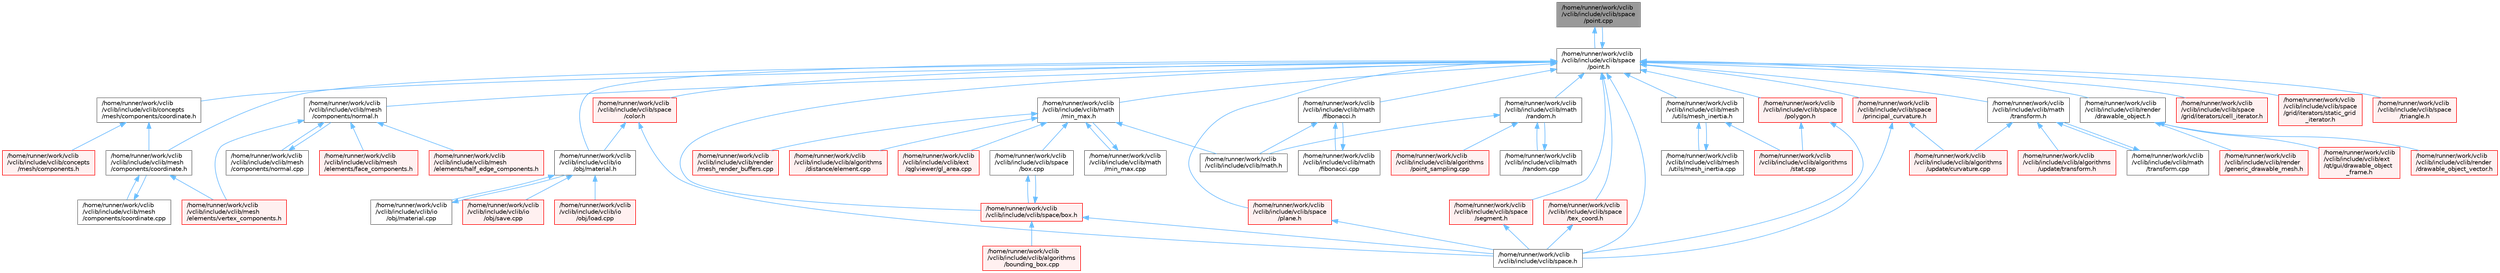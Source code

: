 digraph "/home/runner/work/vclib/vclib/include/vclib/space/point.cpp"
{
 // LATEX_PDF_SIZE
  bgcolor="transparent";
  edge [fontname=Helvetica,fontsize=10,labelfontname=Helvetica,labelfontsize=10];
  node [fontname=Helvetica,fontsize=10,shape=box,height=0.2,width=0.4];
  Node1 [label="/home/runner/work/vclib\l/vclib/include/vclib/space\l/point.cpp",height=0.2,width=0.4,color="gray40", fillcolor="grey60", style="filled", fontcolor="black",tooltip=" "];
  Node1 -> Node2 [dir="back",color="steelblue1",style="solid"];
  Node2 [label="/home/runner/work/vclib\l/vclib/include/vclib/space\l/point.h",height=0.2,width=0.4,color="grey40", fillcolor="white", style="filled",URL="$space_2point_8h.html",tooltip=" "];
  Node2 -> Node3 [dir="back",color="steelblue1",style="solid"];
  Node3 [label="/home/runner/work/vclib\l/vclib/include/vclib/concepts\l/mesh/components/coordinate.h",height=0.2,width=0.4,color="grey40", fillcolor="white", style="filled",URL="$concepts_2mesh_2components_2coordinate_8h.html",tooltip=" "];
  Node3 -> Node4 [dir="back",color="steelblue1",style="solid"];
  Node4 [label="/home/runner/work/vclib\l/vclib/include/vclib/concepts\l/mesh/components.h",height=0.2,width=0.4,color="red", fillcolor="#FFF0F0", style="filled",URL="$concepts_2mesh_2components_8h.html",tooltip=" "];
  Node3 -> Node222 [dir="back",color="steelblue1",style="solid"];
  Node222 [label="/home/runner/work/vclib\l/vclib/include/vclib/mesh\l/components/coordinate.h",height=0.2,width=0.4,color="grey40", fillcolor="white", style="filled",URL="$mesh_2components_2coordinate_8h.html",tooltip=" "];
  Node222 -> Node223 [dir="back",color="steelblue1",style="solid"];
  Node223 [label="/home/runner/work/vclib\l/vclib/include/vclib/mesh\l/components/coordinate.cpp",height=0.2,width=0.4,color="grey40", fillcolor="white", style="filled",URL="$coordinate_8cpp.html",tooltip=" "];
  Node223 -> Node222 [dir="back",color="steelblue1",style="solid"];
  Node222 -> Node224 [dir="back",color="steelblue1",style="solid"];
  Node224 [label="/home/runner/work/vclib\l/vclib/include/vclib/mesh\l/elements/vertex_components.h",height=0.2,width=0.4,color="red", fillcolor="#FFF0F0", style="filled",URL="$vertex__components_8h.html",tooltip=" "];
  Node2 -> Node225 [dir="back",color="steelblue1",style="solid"];
  Node225 [label="/home/runner/work/vclib\l/vclib/include/vclib/io\l/obj/material.h",height=0.2,width=0.4,color="grey40", fillcolor="white", style="filled",URL="$material_8h.html",tooltip=" "];
  Node225 -> Node48 [dir="back",color="steelblue1",style="solid"];
  Node48 [label="/home/runner/work/vclib\l/vclib/include/vclib/io\l/obj/load.cpp",height=0.2,width=0.4,color="red", fillcolor="#FFF0F0", style="filled",URL="$obj_2load_8cpp.html",tooltip=" "];
  Node225 -> Node226 [dir="back",color="steelblue1",style="solid"];
  Node226 [label="/home/runner/work/vclib\l/vclib/include/vclib/io\l/obj/material.cpp",height=0.2,width=0.4,color="grey40", fillcolor="white", style="filled",URL="$material_8cpp.html",tooltip=" "];
  Node226 -> Node225 [dir="back",color="steelblue1",style="solid"];
  Node225 -> Node148 [dir="back",color="steelblue1",style="solid"];
  Node148 [label="/home/runner/work/vclib\l/vclib/include/vclib/io\l/obj/save.cpp",height=0.2,width=0.4,color="red", fillcolor="#FFF0F0", style="filled",URL="$obj_2save_8cpp.html",tooltip=" "];
  Node2 -> Node227 [dir="back",color="steelblue1",style="solid"];
  Node227 [label="/home/runner/work/vclib\l/vclib/include/vclib/math\l/fibonacci.h",height=0.2,width=0.4,color="grey40", fillcolor="white", style="filled",URL="$fibonacci_8h.html",tooltip=" "];
  Node227 -> Node228 [dir="back",color="steelblue1",style="solid"];
  Node228 [label="/home/runner/work/vclib\l/vclib/include/vclib/math.h",height=0.2,width=0.4,color="grey40", fillcolor="white", style="filled",URL="$math_8h.html",tooltip=" "];
  Node227 -> Node229 [dir="back",color="steelblue1",style="solid"];
  Node229 [label="/home/runner/work/vclib\l/vclib/include/vclib/math\l/fibonacci.cpp",height=0.2,width=0.4,color="grey40", fillcolor="white", style="filled",URL="$fibonacci_8cpp.html",tooltip=" "];
  Node229 -> Node227 [dir="back",color="steelblue1",style="solid"];
  Node2 -> Node230 [dir="back",color="steelblue1",style="solid"];
  Node230 [label="/home/runner/work/vclib\l/vclib/include/vclib/math\l/min_max.h",height=0.2,width=0.4,color="grey40", fillcolor="white", style="filled",URL="$min__max_8h.html",tooltip=" "];
  Node230 -> Node12 [dir="back",color="steelblue1",style="solid"];
  Node12 [label="/home/runner/work/vclib\l/vclib/include/vclib/algorithms\l/distance/element.cpp",height=0.2,width=0.4,color="red", fillcolor="#FFF0F0", style="filled",URL="$algorithms_2distance_2element_8cpp.html",tooltip=" "];
  Node230 -> Node231 [dir="back",color="steelblue1",style="solid"];
  Node231 [label="/home/runner/work/vclib\l/vclib/include/vclib/ext\l/qglviewer/gl_area.cpp",height=0.2,width=0.4,color="red", fillcolor="#FFF0F0", style="filled",URL="$gl__area_8cpp.html",tooltip=" "];
  Node230 -> Node228 [dir="back",color="steelblue1",style="solid"];
  Node230 -> Node233 [dir="back",color="steelblue1",style="solid"];
  Node233 [label="/home/runner/work/vclib\l/vclib/include/vclib/math\l/min_max.cpp",height=0.2,width=0.4,color="grey40", fillcolor="white", style="filled",URL="$min__max_8cpp.html",tooltip=" "];
  Node233 -> Node230 [dir="back",color="steelblue1",style="solid"];
  Node230 -> Node75 [dir="back",color="steelblue1",style="solid"];
  Node75 [label="/home/runner/work/vclib\l/vclib/include/vclib/render\l/mesh_render_buffers.cpp",height=0.2,width=0.4,color="red", fillcolor="#FFF0F0", style="filled",URL="$mesh__render__buffers_8cpp.html",tooltip=" "];
  Node230 -> Node234 [dir="back",color="steelblue1",style="solid"];
  Node234 [label="/home/runner/work/vclib\l/vclib/include/vclib/space\l/box.cpp",height=0.2,width=0.4,color="grey40", fillcolor="white", style="filled",URL="$box_8cpp.html",tooltip=" "];
  Node234 -> Node235 [dir="back",color="steelblue1",style="solid"];
  Node235 [label="/home/runner/work/vclib\l/vclib/include/vclib/space/box.h",height=0.2,width=0.4,color="red", fillcolor="#FFF0F0", style="filled",URL="$space_2box_8h.html",tooltip=" "];
  Node235 -> Node109 [dir="back",color="steelblue1",style="solid"];
  Node109 [label="/home/runner/work/vclib\l/vclib/include/vclib/algorithms\l/bounding_box.cpp",height=0.2,width=0.4,color="red", fillcolor="#FFF0F0", style="filled",URL="$algorithms_2bounding__box_8cpp.html",tooltip=" "];
  Node235 -> Node26 [dir="back",color="steelblue1",style="solid"];
  Node26 [label="/home/runner/work/vclib\l/vclib/include/vclib/space.h",height=0.2,width=0.4,color="grey40", fillcolor="white", style="filled",URL="$space_8h.html",tooltip=" "];
  Node235 -> Node234 [dir="back",color="steelblue1",style="solid"];
  Node2 -> Node245 [dir="back",color="steelblue1",style="solid"];
  Node245 [label="/home/runner/work/vclib\l/vclib/include/vclib/math\l/random.h",height=0.2,width=0.4,color="grey40", fillcolor="white", style="filled",URL="$random_8h.html",tooltip=" "];
  Node245 -> Node71 [dir="back",color="steelblue1",style="solid"];
  Node71 [label="/home/runner/work/vclib\l/vclib/include/vclib/algorithms\l/point_sampling.cpp",height=0.2,width=0.4,color="red", fillcolor="#FFF0F0", style="filled",URL="$point__sampling_8cpp.html",tooltip=" "];
  Node245 -> Node228 [dir="back",color="steelblue1",style="solid"];
  Node245 -> Node246 [dir="back",color="steelblue1",style="solid"];
  Node246 [label="/home/runner/work/vclib\l/vclib/include/vclib/math\l/random.cpp",height=0.2,width=0.4,color="grey40", fillcolor="white", style="filled",URL="$random_8cpp.html",tooltip=" "];
  Node246 -> Node245 [dir="back",color="steelblue1",style="solid"];
  Node2 -> Node247 [dir="back",color="steelblue1",style="solid"];
  Node247 [label="/home/runner/work/vclib\l/vclib/include/vclib/math\l/transform.h",height=0.2,width=0.4,color="grey40", fillcolor="white", style="filled",URL="$math_2transform_8h.html",tooltip=" "];
  Node247 -> Node23 [dir="back",color="steelblue1",style="solid"];
  Node23 [label="/home/runner/work/vclib\l/vclib/include/vclib/algorithms\l/update/curvature.cpp",height=0.2,width=0.4,color="red", fillcolor="#FFF0F0", style="filled",URL="$curvature_8cpp.html",tooltip=" "];
  Node247 -> Node43 [dir="back",color="steelblue1",style="solid"];
  Node43 [label="/home/runner/work/vclib\l/vclib/include/vclib/algorithms\l/update/transform.h",height=0.2,width=0.4,color="red", fillcolor="#FFF0F0", style="filled",URL="$algorithms_2update_2transform_8h.html",tooltip=" "];
  Node247 -> Node248 [dir="back",color="steelblue1",style="solid"];
  Node248 [label="/home/runner/work/vclib\l/vclib/include/vclib/math\l/transform.cpp",height=0.2,width=0.4,color="grey40", fillcolor="white", style="filled",URL="$math_2transform_8cpp.html",tooltip=" "];
  Node248 -> Node247 [dir="back",color="steelblue1",style="solid"];
  Node2 -> Node222 [dir="back",color="steelblue1",style="solid"];
  Node2 -> Node249 [dir="back",color="steelblue1",style="solid"];
  Node249 [label="/home/runner/work/vclib\l/vclib/include/vclib/mesh\l/components/normal.h",height=0.2,width=0.4,color="grey40", fillcolor="white", style="filled",URL="$mesh_2components_2normal_8h.html",tooltip=" "];
  Node249 -> Node250 [dir="back",color="steelblue1",style="solid"];
  Node250 [label="/home/runner/work/vclib\l/vclib/include/vclib/mesh\l/components/normal.cpp",height=0.2,width=0.4,color="grey40", fillcolor="white", style="filled",URL="$mesh_2components_2normal_8cpp.html",tooltip=" "];
  Node250 -> Node249 [dir="back",color="steelblue1",style="solid"];
  Node249 -> Node251 [dir="back",color="steelblue1",style="solid"];
  Node251 [label="/home/runner/work/vclib\l/vclib/include/vclib/mesh\l/elements/face_components.h",height=0.2,width=0.4,color="red", fillcolor="#FFF0F0", style="filled",URL="$face__components_8h.html",tooltip=" "];
  Node249 -> Node252 [dir="back",color="steelblue1",style="solid"];
  Node252 [label="/home/runner/work/vclib\l/vclib/include/vclib/mesh\l/elements/half_edge_components.h",height=0.2,width=0.4,color="red", fillcolor="#FFF0F0", style="filled",URL="$half__edge__components_8h.html",tooltip=" "];
  Node249 -> Node224 [dir="back",color="steelblue1",style="solid"];
  Node2 -> Node66 [dir="back",color="steelblue1",style="solid"];
  Node66 [label="/home/runner/work/vclib\l/vclib/include/vclib/mesh\l/utils/mesh_inertia.h",height=0.2,width=0.4,color="grey40", fillcolor="white", style="filled",URL="$mesh__inertia_8h.html",tooltip=" "];
  Node66 -> Node67 [dir="back",color="steelblue1",style="solid"];
  Node67 [label="/home/runner/work/vclib\l/vclib/include/vclib/algorithms\l/stat.cpp",height=0.2,width=0.4,color="red", fillcolor="#FFF0F0", style="filled",URL="$stat_8cpp.html",tooltip=" "];
  Node66 -> Node65 [dir="back",color="steelblue1",style="solid"];
  Node65 [label="/home/runner/work/vclib\l/vclib/include/vclib/mesh\l/utils/mesh_inertia.cpp",height=0.2,width=0.4,color="grey40", fillcolor="white", style="filled",URL="$mesh__inertia_8cpp.html",tooltip=" "];
  Node65 -> Node66 [dir="back",color="steelblue1",style="solid"];
  Node2 -> Node253 [dir="back",color="steelblue1",style="solid"];
  Node253 [label="/home/runner/work/vclib\l/vclib/include/vclib/render\l/drawable_object.h",height=0.2,width=0.4,color="grey40", fillcolor="white", style="filled",URL="$drawable__object_8h.html",tooltip=" "];
  Node253 -> Node254 [dir="back",color="steelblue1",style="solid"];
  Node254 [label="/home/runner/work/vclib\l/vclib/include/vclib/ext\l/qt/gui/drawable_object\l_frame.h",height=0.2,width=0.4,color="red", fillcolor="#FFF0F0", style="filled",URL="$drawable__object__frame_8h.html",tooltip=" "];
  Node253 -> Node258 [dir="back",color="steelblue1",style="solid"];
  Node258 [label="/home/runner/work/vclib\l/vclib/include/vclib/render\l/drawable_object_vector.h",height=0.2,width=0.4,color="red", fillcolor="#FFF0F0", style="filled",URL="$drawable__object__vector_8h.html",tooltip=" "];
  Node253 -> Node163 [dir="back",color="steelblue1",style="solid"];
  Node163 [label="/home/runner/work/vclib\l/vclib/include/vclib/render\l/generic_drawable_mesh.h",height=0.2,width=0.4,color="red", fillcolor="#FFF0F0", style="filled",URL="$generic__drawable__mesh_8h.html",tooltip=" "];
  Node2 -> Node26 [dir="back",color="steelblue1",style="solid"];
  Node2 -> Node235 [dir="back",color="steelblue1",style="solid"];
  Node2 -> Node261 [dir="back",color="steelblue1",style="solid"];
  Node261 [label="/home/runner/work/vclib\l/vclib/include/vclib/space\l/color.h",height=0.2,width=0.4,color="red", fillcolor="#FFF0F0", style="filled",URL="$space_2color_8h.html",tooltip=" "];
  Node261 -> Node225 [dir="back",color="steelblue1",style="solid"];
  Node261 -> Node26 [dir="back",color="steelblue1",style="solid"];
  Node2 -> Node277 [dir="back",color="steelblue1",style="solid"];
  Node277 [label="/home/runner/work/vclib\l/vclib/include/vclib/space\l/grid/iterators/cell_iterator.h",height=0.2,width=0.4,color="red", fillcolor="#FFF0F0", style="filled",URL="$cell__iterator_8h.html",tooltip=" "];
  Node2 -> Node279 [dir="back",color="steelblue1",style="solid"];
  Node279 [label="/home/runner/work/vclib\l/vclib/include/vclib/space\l/grid/iterators/static_grid\l_iterator.h",height=0.2,width=0.4,color="red", fillcolor="#FFF0F0", style="filled",URL="$static__grid__iterator_8h.html",tooltip=" "];
  Node2 -> Node281 [dir="back",color="steelblue1",style="solid"];
  Node281 [label="/home/runner/work/vclib\l/vclib/include/vclib/space\l/plane.h",height=0.2,width=0.4,color="red", fillcolor="#FFF0F0", style="filled",URL="$space_2plane_8h.html",tooltip=" "];
  Node281 -> Node26 [dir="back",color="steelblue1",style="solid"];
  Node2 -> Node1 [dir="back",color="steelblue1",style="solid"];
  Node2 -> Node214 [dir="back",color="steelblue1",style="solid"];
  Node214 [label="/home/runner/work/vclib\l/vclib/include/vclib/space\l/polygon.h",height=0.2,width=0.4,color="red", fillcolor="#FFF0F0", style="filled",URL="$space_2polygon_8h.html",tooltip=" "];
  Node214 -> Node67 [dir="back",color="steelblue1",style="solid"];
  Node214 -> Node26 [dir="back",color="steelblue1",style="solid"];
  Node2 -> Node285 [dir="back",color="steelblue1",style="solid"];
  Node285 [label="/home/runner/work/vclib\l/vclib/include/vclib/space\l/principal_curvature.h",height=0.2,width=0.4,color="red", fillcolor="#FFF0F0", style="filled",URL="$space_2principal__curvature_8h.html",tooltip=" "];
  Node285 -> Node23 [dir="back",color="steelblue1",style="solid"];
  Node285 -> Node26 [dir="back",color="steelblue1",style="solid"];
  Node2 -> Node289 [dir="back",color="steelblue1",style="solid"];
  Node289 [label="/home/runner/work/vclib\l/vclib/include/vclib/space\l/segment.h",height=0.2,width=0.4,color="red", fillcolor="#FFF0F0", style="filled",URL="$space_2segment_8h.html",tooltip=" "];
  Node289 -> Node26 [dir="back",color="steelblue1",style="solid"];
  Node2 -> Node291 [dir="back",color="steelblue1",style="solid"];
  Node291 [label="/home/runner/work/vclib\l/vclib/include/vclib/space\l/tex_coord.h",height=0.2,width=0.4,color="red", fillcolor="#FFF0F0", style="filled",URL="$space_2tex__coord_8h.html",tooltip=" "];
  Node291 -> Node26 [dir="back",color="steelblue1",style="solid"];
  Node2 -> Node298 [dir="back",color="steelblue1",style="solid"];
  Node298 [label="/home/runner/work/vclib\l/vclib/include/vclib/space\l/triangle.h",height=0.2,width=0.4,color="red", fillcolor="#FFF0F0", style="filled",URL="$space_2triangle_8h.html",tooltip=" "];
}
